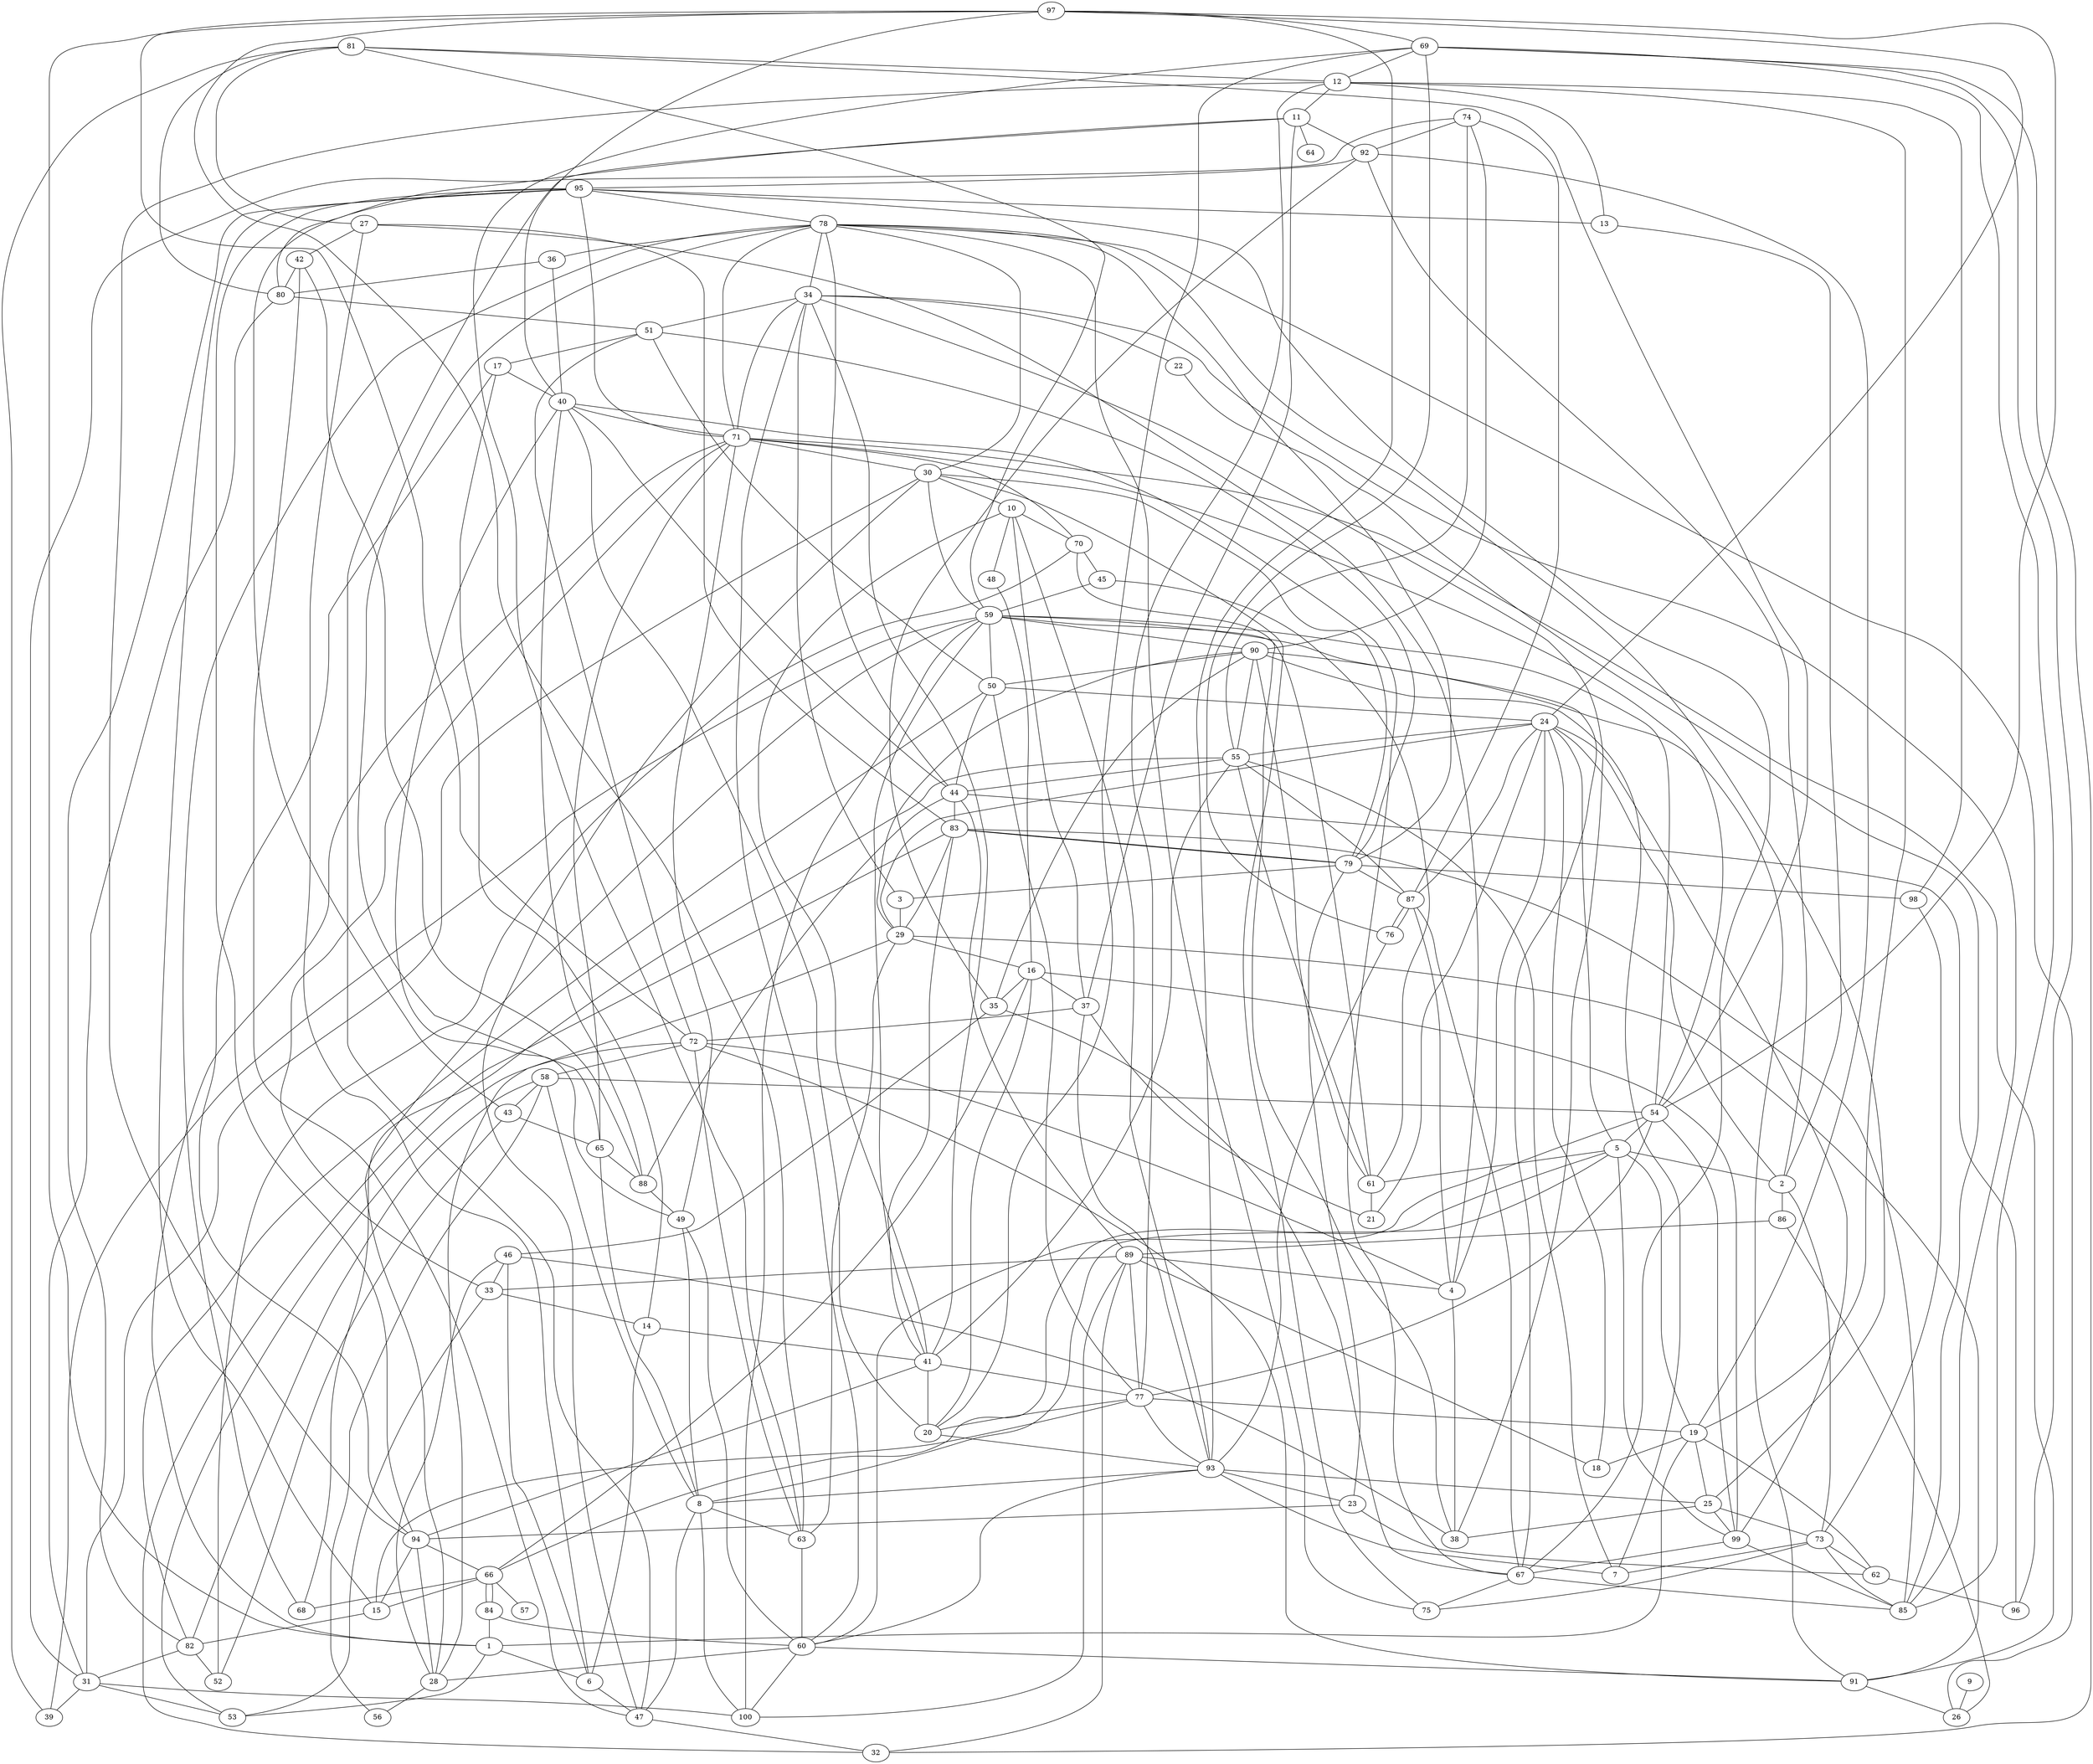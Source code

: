 graph G {
  97 -- 69;
  74 -- 90;
  24 -- 99;
  22 -- 85;
  80 -- 11;
  1 -- 53;
  70 -- 71;
  79 -- 30;
  34 -- 38;
  74 -- 87;
  10 -- 48;
  75 -- 78;
  68 -- 78;
  46 -- 38;
  12 -- 77;
  85 -- 69;
  41 -- 94;
  60 -- 93;
  71 -- 54;
  76 -- 87;
  79 -- 83;
  18 -- 24;
  95 -- 78;
  83 -- 79;
  40 -- 44;
  42 -- 80;
  95 -- 82;
  5 -- 99;
  21 -- 24;
  60 -- 34;
  86 -- 89;
  8 -- 5;
  60 -- 28;
  39 -- 59;
  19 -- 1;
  71 -- 34;
  21 -- 37;
  77 -- 93;
  1 -- 97;
  37 -- 72;
  69 -- 20;
  2 -- 86;
  50 -- 77;
  1 -- 6;
  43 -- 95;
  16 -- 20;
  12 -- 19;
  59 -- 90;
  63 -- 29;
  66 -- 84;
  13 -- 2;
  24 -- 2;
  69 -- 12;
  67 -- 85;
  84 -- 1;
  15 -- 94;
  81 -- 59;
  42 -- 88;
  13 -- 12;
  87 -- 55;
  36 -- 80;
  24 -- 55;
  46 -- 6;
  37 -- 10;
  55 -- 61;
  81 -- 80;
  98 -- 73;
  40 -- 71;
  29 -- 28;
  87 -- 4;
  55 -- 90;
  41 -- 59;
  34 -- 22;
  30 -- 78;
  73 -- 2;
  8 -- 63;
  49 -- 60;
  59 -- 61;
  27 -- 6;
  9 -- 26;
  70 -- 45;
  88 -- 49;
  93 -- 8;
  91 -- 71;
  79 -- 23;
  14 -- 6;
  80 -- 31;
  10 -- 41;
  34 -- 85;
  72 -- 51;
  84 -- 60;
  97 -- 63;
  11 -- 64;
  12 -- 94;
  55 -- 44;
  32 -- 69;
  87 -- 24;
  19 -- 25;
  63 -- 60;
  43 -- 65;
  71 -- 95;
  27 -- 4;
  30 -- 47;
  18 -- 89;
  81 -- 54;
  72 -- 4;
  8 -- 47;
  25 -- 38;
  17 -- 14;
  79 -- 98;
  94 -- 66;
  10 -- 93;
  49 -- 8;
  73 -- 7;
  94 -- 95;
  90 -- 50;
  63 -- 72;
  93 -- 37;
  60 -- 100;
  25 -- 78;
  81 -- 12;
  19 -- 5;
  5 -- 66;
  26 -- 86;
  33 -- 53;
  74 -- 31;
  54 -- 5;
  58 -- 8;
  23 -- 94;
  30 -- 75;
  45 -- 59;
  100 -- 89;
  78 -- 44;
  91 -- 29;
  87 -- 67;
  71 -- 33;
  93 -- 25;
  70 -- 38;
  60 -- 91;
  65 -- 8;
  41 -- 20;
  99 -- 85;
  96 -- 69;
  27 -- 42;
  29 -- 24;
  76 -- 69;
  40 -- 67;
  41 -- 83;
  81 -- 27;
  78 -- 34;
  19 -- 62;
  71 -- 30;
  73 -- 85;
  16 -- 37;
  33 -- 14;
  89 -- 77;
  52 -- 70;
  49 -- 40;
  94 -- 17;
  73 -- 75;
  91 -- 72;
  41 -- 34;
  95 -- 15;
  37 -- 11;
  3 -- 29;
  6 -- 47;
  93 -- 97;
  77 -- 20;
  42 -- 47;
  91 -- 90;
  66 -- 68;
  44 -- 83;
  59 -- 28;
  72 -- 53;
  66 -- 16;
  97 -- 40;
  5 -- 2;
  12 -- 11;
  65 -- 88;
  74 -- 55;
  54 -- 97;
  23 -- 62;
  90 -- 7;
  50 -- 24;
  95 -- 13;
  11 -- 92;
  36 -- 40;
  90 -- 29;
  14 -- 41;
  29 -- 16;
  90 -- 61;
  89 -- 44;
  93 -- 23;
  74 -- 92;
  50 -- 82;
  50 -- 51;
  80 -- 51;
  16 -- 35;
  35 -- 67;
  24 -- 97;
  12 -- 98;
  34 -- 3;
  5 -- 61;
  73 -- 62;
  15 -- 82;
  89 -- 4;
  41 -- 77;
  20 -- 93;
  96 -- 44;
  31 -- 100;
  40 -- 88;
  59 -- 54;
  35 -- 92;
  81 -- 39;
  76 -- 93;
  67 -- 59;
  79 -- 87;
  25 -- 99;
  30 -- 59;
  44 -- 88;
  92 -- 95;
  84 -- 66;
  71 -- 78;
  51 -- 17;
  41 -- 55;
  10 -- 70;
  97 -- 72;
  48 -- 16;
  50 -- 59;
  79 -- 3;
  62 -- 96;
  19 -- 18;
  4 -- 24;
  8 -- 100;
  89 -- 32;
  67 -- 75;
  35 -- 90;
  58 -- 43;
  68 -- 55;
  54 -- 77;
  25 -- 73;
  72 -- 58;
  45 -- 61;
  5 -- 24;
  32 -- 83;
  58 -- 56;
  99 -- 16;
  17 -- 40;
  4 -- 38;
  87 -- 76;
  28 -- 56;
  66 -- 57;
  1 -- 71;
  31 -- 53;
  27 -- 83;
  89 -- 33;
  82 -- 52;
  91 -- 26;
  34 -- 51;
  92 -- 2;
  60 -- 54;
  46 -- 28;
  77 -- 19;
  58 -- 54;
  31 -- 39;
  61 -- 21;
  50 -- 44;
  93 -- 7;
  47 -- 11;
  99 -- 67;
  63 -- 69;
  65 -- 71;
  20 -- 40;
  77 -- 15;
  54 -- 99;
  46 -- 33;
  83 -- 85;
  29 -- 83;
  35 -- 46;
  19 -- 92;
  55 -- 7;
  66 -- 15;
  79 -- 78;
  58 -- 82;
  43 -- 52;
  65 -- 78;
  47 -- 32;
  79 -- 51;
  26 -- 78;
  71 -- 49;
  59 -- 100;
  67 -- 95;
  30 -- 10;
  78 -- 36;
  30 -- 31;
  82 -- 31;
  94 -- 28;
}
